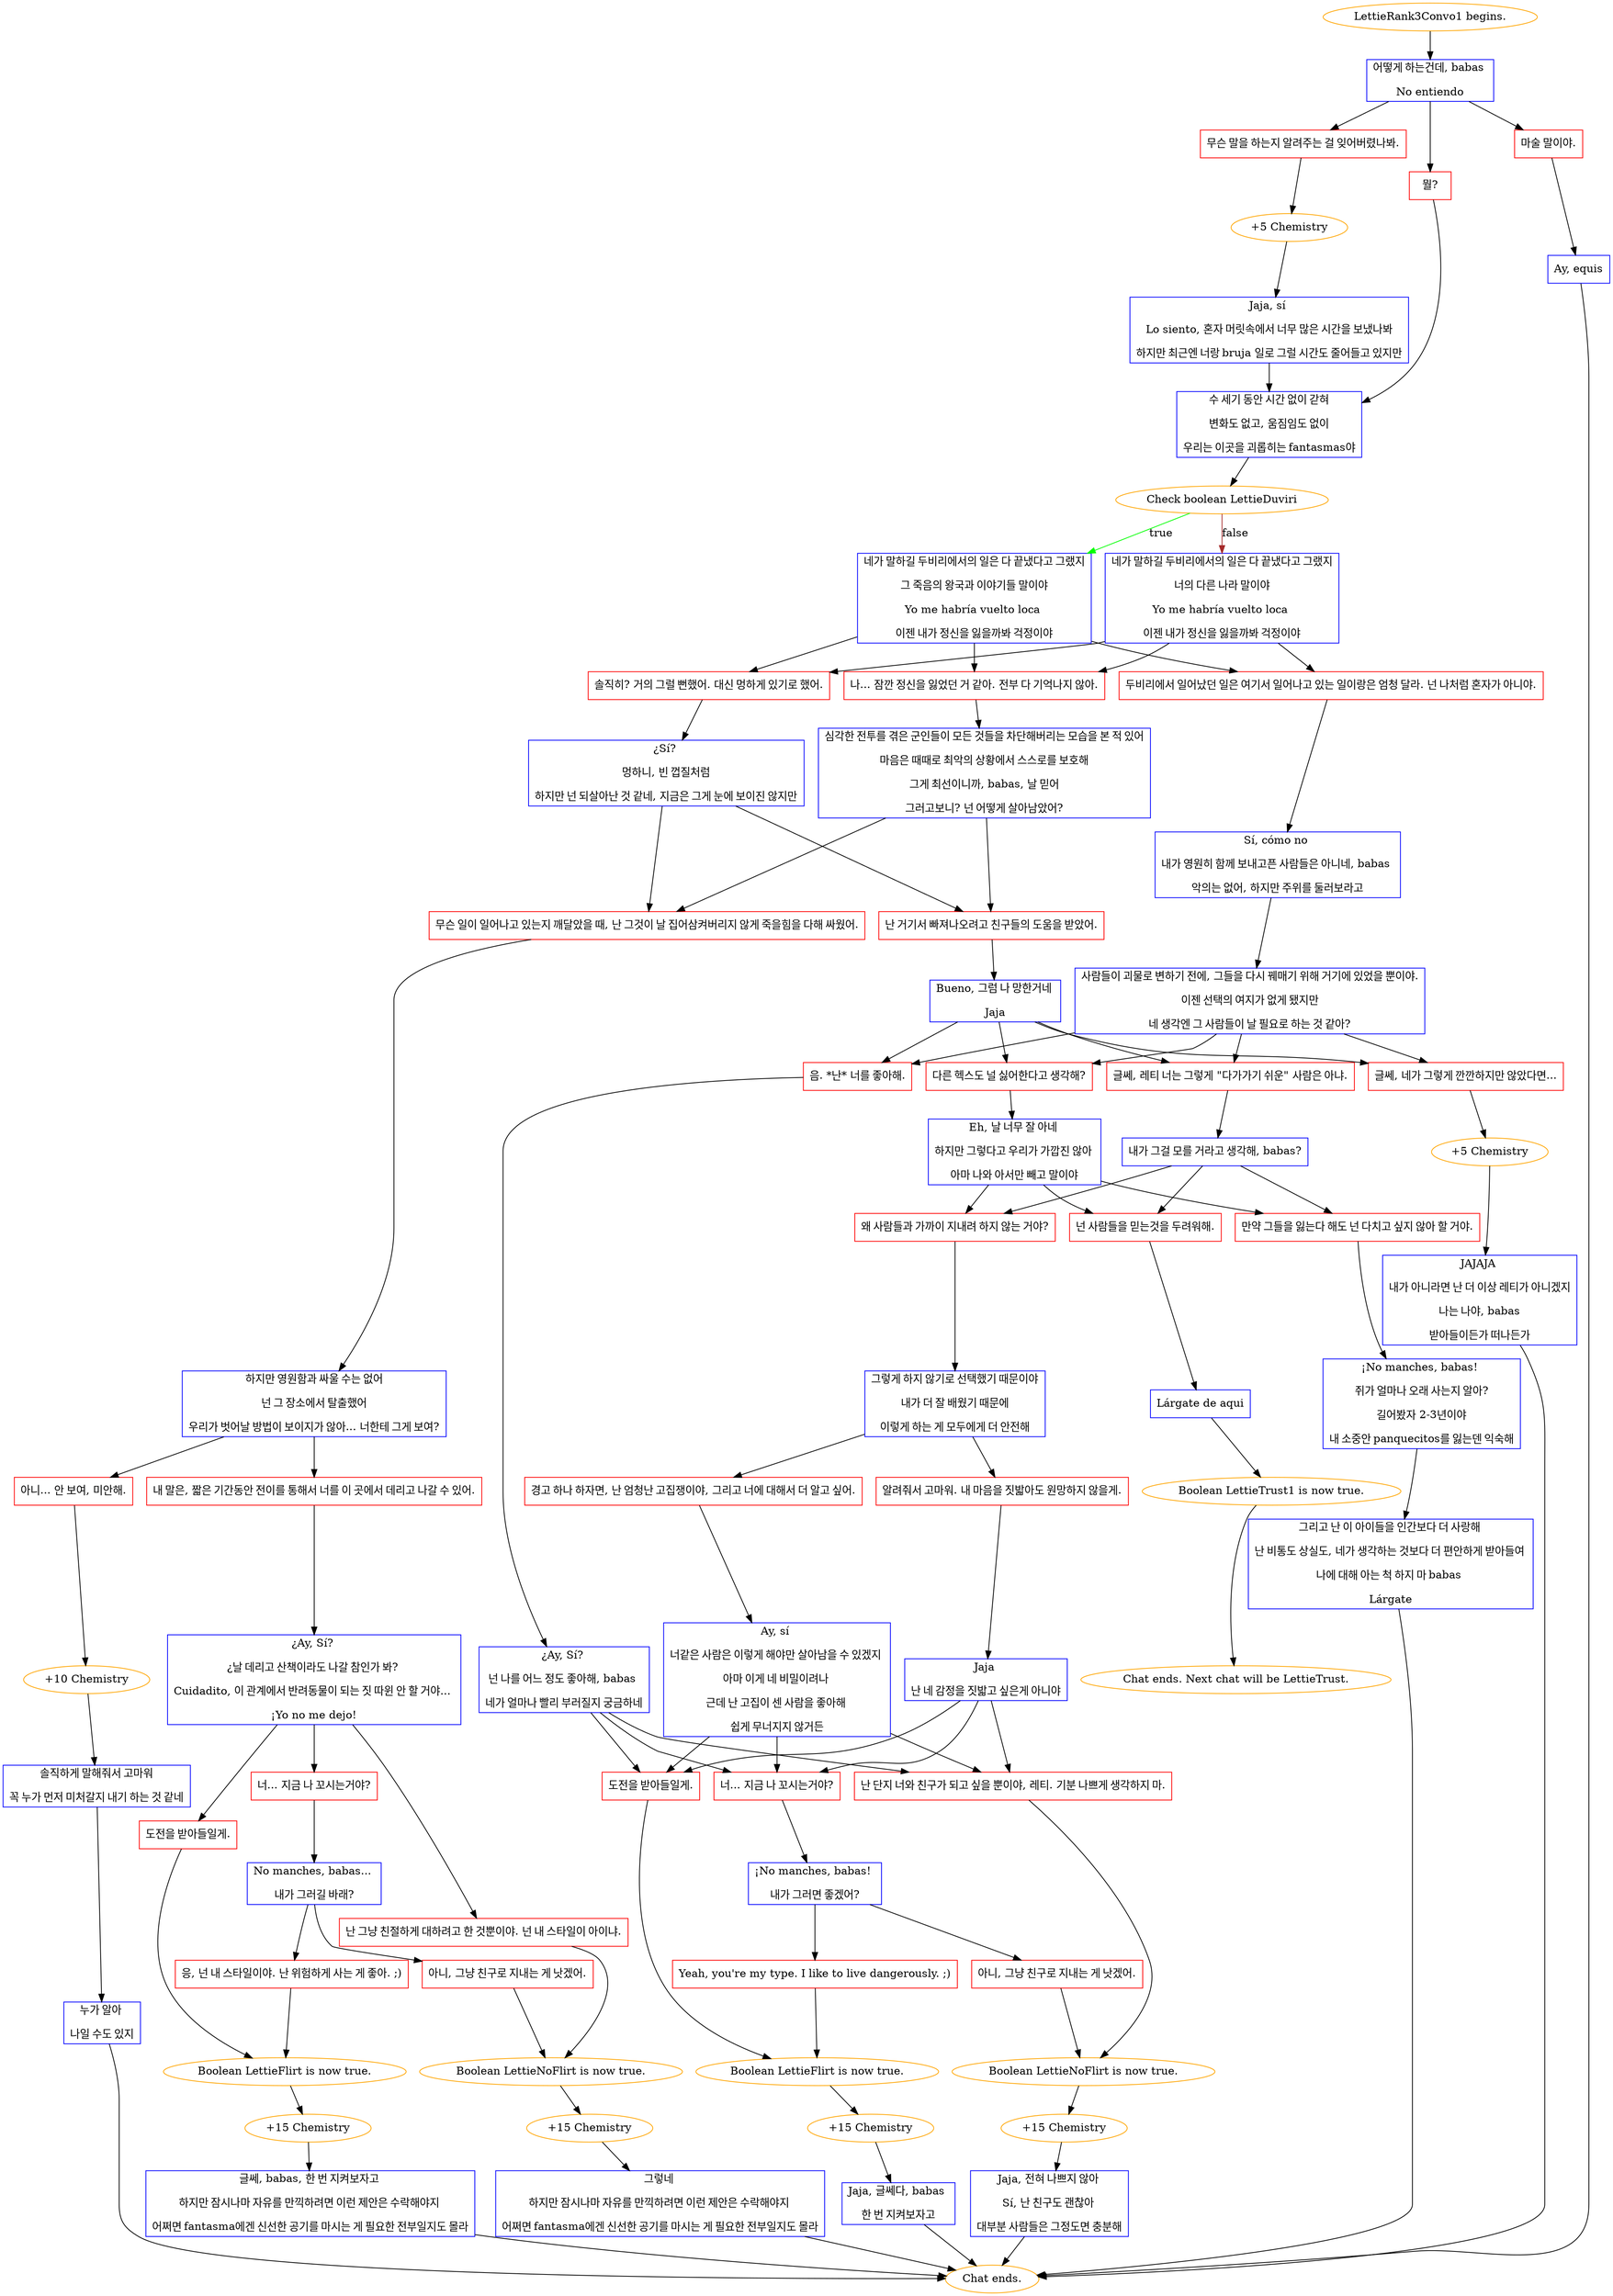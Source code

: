 digraph {
	"LettieRank3Convo1 begins." [color=orange];
		"LettieRank3Convo1 begins." -> j3514975122;
	j3514975122 [label="어떻게 하는건데, babas 
No entiendo",shape=box,color=blue];
		j3514975122 -> j2762203698;
		j3514975122 -> j1985505708;
		j3514975122 -> j3082705058;
	j2762203698 [label="무슨 말을 하는지 알려주는 걸 잊어버렸나봐.",shape=box,color=red];
		j2762203698 -> j2311834950;
	j1985505708 [label="뭘?",shape=box,color=red];
		j1985505708 -> j1104758696;
	j3082705058 [label="마술 말이야.",shape=box,color=red];
		j3082705058 -> j1759475013;
	j2311834950 [label="+5 Chemistry",color=orange];
		j2311834950 -> j478319856;
	j1104758696 [label="수 세기 동안 시간 없이 갇혀
변화도 없고, 움짐임도 없이
우리는 이곳을 괴롭히는 fantasmas야",shape=box,color=blue];
		j1104758696 -> j2631015866;
	j1759475013 [label="Ay, equis",shape=box,color=blue];
		j1759475013 -> "Chat ends.";
	j478319856 [label="Jaja, sí 
Lo siento, 혼자 머릿속에서 너무 많은 시간을 보냈나봐
하지만 최근엔 너랑 bruja 일로 그럴 시간도 줄어들고 있지만",shape=box,color=blue];
		j478319856 -> j1104758696;
	j2631015866 [label="Check boolean LettieDuviri",color=orange];
		j2631015866 -> j1383863449 [label=true,color=green];
		j2631015866 -> j986601134 [label=false,color=brown];
	"Chat ends." [color=orange];
	j1383863449 [label="네가 말하길 두비리에서의 일은 다 끝냈다고 그랬지
그 죽음의 왕국과 이야기들 말이야
Yo me habría vuelto loca 
이젠 내가 정신을 잃을까봐 걱정이야",shape=box,color=blue];
		j1383863449 -> j4128747386;
		j1383863449 -> j1280096411;
		j1383863449 -> j51752037;
	j986601134 [label="네가 말하길 두비리에서의 일은 다 끝냈다고 그랬지
너의 다른 나라 말이야
Yo me habría vuelto loca 
이젠 내가 정신을 잃을까봐 걱정이야",shape=box,color=blue];
		j986601134 -> j51752037;
		j986601134 -> j1280096411;
		j986601134 -> j4128747386;
	j4128747386 [label="솔직히? 거의 그럴 뻔했어. 대신 멍하게 있기로 했어.",shape=box,color=red];
		j4128747386 -> j4266813369;
	j1280096411 [label="나... 잠깐 정신을 잃었던 거 같아. 전부 다 기억나지 않아.",shape=box,color=red];
		j1280096411 -> j3699120495;
	j51752037 [label="두비리에서 일어났던 일은 여기서 일어나고 있는 일이랑은 엄청 달라. 넌 나처럼 혼자가 아니야.",shape=box,color=red];
		j51752037 -> j3069676178;
	j4266813369 [label="¿Sí? 
멍하니, 빈 껍질처럼
하지만 넌 되살아난 것 같네, 지금은 그게 눈에 보이진 않지만",shape=box,color=blue];
		j4266813369 -> j203268313;
		j4266813369 -> j4206684749;
	j3699120495 [label="심각한 전투를 겪은 군인들이 모든 것들을 차단해버리는 모습을 본 적 있어
마음은 때때로 최악의 상황에서 스스로를 보호해
그게 최선이니까, babas, 날 믿어
그러고보니? 넌 어떻게 살아남았어?",shape=box,color=blue];
		j3699120495 -> j203268313;
		j3699120495 -> j4206684749;
	j3069676178 [label="Sí, cómo no 
내가 영원히 함께 보내고픈 사람들은 아니네, babas 
악의는 없어, 하지만 주위를 둘러보라고",shape=box,color=blue];
		j3069676178 -> j3034707080;
	j203268313 [label="무슨 일이 일어나고 있는지 깨달았을 때, 난 그것이 날 집어삼켜버리지 않게 죽을힘을 다해 싸웠어.",shape=box,color=red];
		j203268313 -> j946830999;
	j4206684749 [label="난 거기서 빠져나오려고 친구들의 도움을 받았어.",shape=box,color=red];
		j4206684749 -> j1395911303;
	j3034707080 [label="사람들이 괴물로 변하기 전에, 그들을 다시 꿰매기 위해 거기에 있었을 뿐이야.
이젠 선택의 여지가 없게 됐지만
네 생각엔 그 사람들이 날 필요로 하는 것 같아?",shape=box,color=blue];
		j3034707080 -> j3129212108;
		j3034707080 -> j3046376404;
		j3034707080 -> j2242905206;
		j3034707080 -> j1820459032;
	j946830999 [label="하지만 영원함과 싸울 수는 없어
넌 그 장소에서 탈출했어
우리가 벗어날 방법이 보이지가 않아... 너한테 그게 보여?",shape=box,color=blue];
		j946830999 -> j3755261681;
		j946830999 -> j287976616;
	j1395911303 [label="Bueno, 그럼 나 망한거네 
Jaja",shape=box,color=blue];
		j1395911303 -> j3129212108;
		j1395911303 -> j3046376404;
		j1395911303 -> j2242905206;
		j1395911303 -> j1820459032;
	j3129212108 [label="음. *난* 너를 좋아해.",shape=box,color=red];
		j3129212108 -> j1313036552;
	j3046376404 [label="다른 헥스도 널 싫어한다고 생각해?",shape=box,color=red];
		j3046376404 -> j2858012197;
	j2242905206 [label="글쎄, 레티 너는 그렇게 \"다가가기 쉬운\" 사람은 아냐.",shape=box,color=red];
		j2242905206 -> j2179840521;
	j1820459032 [label="글쎄, 네가 그렇게 깐깐하지만 않았다면...",shape=box,color=red];
		j1820459032 -> j1765001741;
	j3755261681 [label="아니... 안 보여, 미안해.",shape=box,color=red];
		j3755261681 -> j1063906922;
	j287976616 [label="내 말은, 짧은 기간동안 전이를 통해서 너를 이 곳에서 데리고 나갈 수 있어.",shape=box,color=red];
		j287976616 -> j1544290985;
	j1313036552 [label="¿Ay, Sí? 
넌 나를 어느 정도 좋아해, babas 
네가 얼마나 빨리 부러질지 궁금하네",shape=box,color=blue];
		j1313036552 -> j3107127159;
		j1313036552 -> j3396626611;
		j1313036552 -> j1547222319;
	j2858012197 [label="Eh, 날 너무 잘 아네 
하지만 그렇다고 우리가 가깝진 않아 
아마 나와 아서만 빼고 말이야",shape=box,color=blue];
		j2858012197 -> j4089329839;
		j2858012197 -> j3363206701;
		j2858012197 -> j3800707344;
	j2179840521 [label="내가 그걸 모를 거라고 생각해, babas?",shape=box,color=blue];
		j2179840521 -> j4089329839;
		j2179840521 -> j3363206701;
		j2179840521 -> j3800707344;
	j1765001741 [label="+5 Chemistry",color=orange];
		j1765001741 -> j3896338911;
	j1063906922 [label="+10 Chemistry",color=orange];
		j1063906922 -> j1486569960;
	j1544290985 [label="¿Ay, Sí? 
¿날 데리고 산책이라도 나갈 참인가 봐? 
Cuidadito, 이 관계에서 반려동물이 되는 짓 따윈 안 할 거야... 
¡Yo no me dejo!",shape=box,color=blue];
		j1544290985 -> j1720381481;
		j1544290985 -> j3727662605;
		j1544290985 -> j2400056531;
	j3107127159 [label="도전을 받아들일게.",shape=box,color=red];
		j3107127159 -> j98739389;
	j3396626611 [label="너... 지금 나 꼬시는거야?",shape=box,color=red];
		j3396626611 -> j634088429;
	j1547222319 [label="난 단지 너와 친구가 되고 싶을 뿐이야, 레티. 기분 나쁘게 생각하지 마.",shape=box,color=red];
		j1547222319 -> j2597787624;
	j4089329839 [label="왜 사람들과 가까이 지내려 하지 않는 거야?",shape=box,color=red];
		j4089329839 -> j274787001;
	j3363206701 [label="넌 사람들을 믿는것을 두려워해.",shape=box,color=red];
		j3363206701 -> j2579135998;
	j3800707344 [label="만약 그들을 잃는다 해도 넌 다치고 싶지 않아 할 거야.",shape=box,color=red];
		j3800707344 -> j1829875487;
	j3896338911 [label="JAJAJA 
내가 아니라면 난 더 이상 레티가 아니겠지
나는 나야, babas
받아들이든가 떠나든가",shape=box,color=blue];
		j3896338911 -> "Chat ends.";
	j1486569960 [label="솔직하게 말해줘서 고마워
꼭 누가 먼저 미처갈지 내기 하는 것 같네",shape=box,color=blue];
		j1486569960 -> j332879482;
	j1720381481 [label="도전을 받아들일게.",shape=box,color=red];
		j1720381481 -> j2106157913;
	j3727662605 [label="너... 지금 나 꼬시는거야?",shape=box,color=red];
		j3727662605 -> j2362465370;
	j2400056531 [label="난 그냥 친절하게 대하려고 한 것뿐이야. 넌 내 스타일이 아이냐.",shape=box,color=red];
		j2400056531 -> j1740345752;
	j98739389 [label="Boolean LettieFlirt is now true.",color=orange];
		j98739389 -> j1817011813;
	j634088429 [label="¡No manches, babas! 
내가 그러면 좋겠어?",shape=box,color=blue];
		j634088429 -> j254444821;
		j634088429 -> j1908061946;
	j2597787624 [label="Boolean LettieNoFlirt is now true.",color=orange];
		j2597787624 -> j3151730356;
	j274787001 [label="그렇게 하지 않기로 선택했기 때문이야
내가 더 잘 배웠기 때문에
이렇게 하는 게 모두에게 더 안전해",shape=box,color=blue];
		j274787001 -> j1397763888;
		j274787001 -> j3451699714;
	j2579135998 [label="Lárgate de aqui",shape=box,color=blue];
		j2579135998 -> j971190109;
	j1829875487 [label="¡No manches, babas! 
쥐가 얼마나 오래 사는지 알아?
길어봤자 2-3년이야
내 소중안 panquecitos를 잃는덴 익숙해",shape=box,color=blue];
		j1829875487 -> j3172979815;
	j332879482 [label="누가 알아 
나일 수도 있지",shape=box,color=blue];
		j332879482 -> "Chat ends.";
	j2106157913 [label="Boolean LettieFlirt is now true.",color=orange];
		j2106157913 -> j3030087111;
	j2362465370 [label="No manches, babas... 
내가 그러길 바래?",shape=box,color=blue];
		j2362465370 -> j999143383;
		j2362465370 -> j3162565183;
	j1740345752 [label="Boolean LettieNoFlirt is now true.",color=orange];
		j1740345752 -> j1882262655;
	j1817011813 [label="+15 Chemistry",color=orange];
		j1817011813 -> j2585271332;
	j254444821 [label="Yeah, you're my type. I like to live dangerously. ;)",shape=box,color=red];
		j254444821 -> j98739389;
	j1908061946 [label="아니, 그냥 친구로 지내는 게 낫겠어.",shape=box,color=red];
		j1908061946 -> j2597787624;
	j3151730356 [label="+15 Chemistry",color=orange];
		j3151730356 -> j2248592156;
	j1397763888 [label="경고 하나 하자면, 난 엄청난 고집쟁이야, 그리고 너에 대해서 더 알고 싶어.",shape=box,color=red];
		j1397763888 -> j1014325507;
	j3451699714 [label="알려줘서 고마워. 내 마음을 짓밟아도 원망하지 않을게.",shape=box,color=red];
		j3451699714 -> j3908464674;
	j971190109 [label="Boolean LettieTrust1 is now true.",color=orange];
		j971190109 -> "Chat ends. Next chat will be LettieTrust.";
	j3172979815 [label="그리고 난 이 아이들을 인간보다 더 사랑해 
난 비통도 상실도, 네가 생각하는 것보다 더 편안하게 받아들여 
나에 대해 아는 척 하지 마 babas 
Lárgate",shape=box,color=blue];
		j3172979815 -> "Chat ends.";
	j3030087111 [label="+15 Chemistry",color=orange];
		j3030087111 -> j4125499298;
	j999143383 [label="응, 넌 내 스타일이야. 난 위험하게 사는 게 좋아. ;)",shape=box,color=red];
		j999143383 -> j2106157913;
	j3162565183 [label="아니, 그냥 친구로 지내는 게 낫겠어.",shape=box,color=red];
		j3162565183 -> j1740345752;
	j1882262655 [label="+15 Chemistry",color=orange];
		j1882262655 -> j346786480;
	j2585271332 [label="Jaja, 글쎄다, babas 
한 번 지켜보자고",shape=box,color=blue];
		j2585271332 -> "Chat ends.";
	j2248592156 [label="Jaja, 전혀 나쁘지 않아 
Sí, 난 친구도 괜찮아 
대부분 사람들은 그정도면 충분해",shape=box,color=blue];
		j2248592156 -> "Chat ends.";
	j1014325507 [label="Ay, sí 
너같은 사람은 이렇게 해야만 살아남을 수 있겠지 
아마 이게 네 비밀이려나 
근데 난 고집이 센 사람을 좋아해 
쉽게 무너지지 않거든",shape=box,color=blue];
		j1014325507 -> j3107127159;
		j1014325507 -> j3396626611;
		j1014325507 -> j1547222319;
	j3908464674 [label="Jaja 
난 네 감정을 짓밟고 싶은게 아니야",shape=box,color=blue];
		j3908464674 -> j3107127159;
		j3908464674 -> j3396626611;
		j3908464674 -> j1547222319;
	"Chat ends. Next chat will be LettieTrust." [color=orange];
	j4125499298 [label="글쎄, babas, 한 번 지켜보자고 
하지만 잠시나마 자유를 만끽하려면 이런 제안은 수락해야지 
어쩌면 fantasma에겐 신선한 공기를 마시는 게 필요한 전부일지도 몰라",shape=box,color=blue];
		j4125499298 -> "Chat ends.";
	j346786480 [label="그렇네 
하지만 잠시나마 자유를 만끽하려면 이런 제안은 수락해야지 
어쩌면 fantasma에겐 신선한 공기를 마시는 게 필요한 전부일지도 몰라",shape=box,color=blue];
		j346786480 -> "Chat ends.";
}